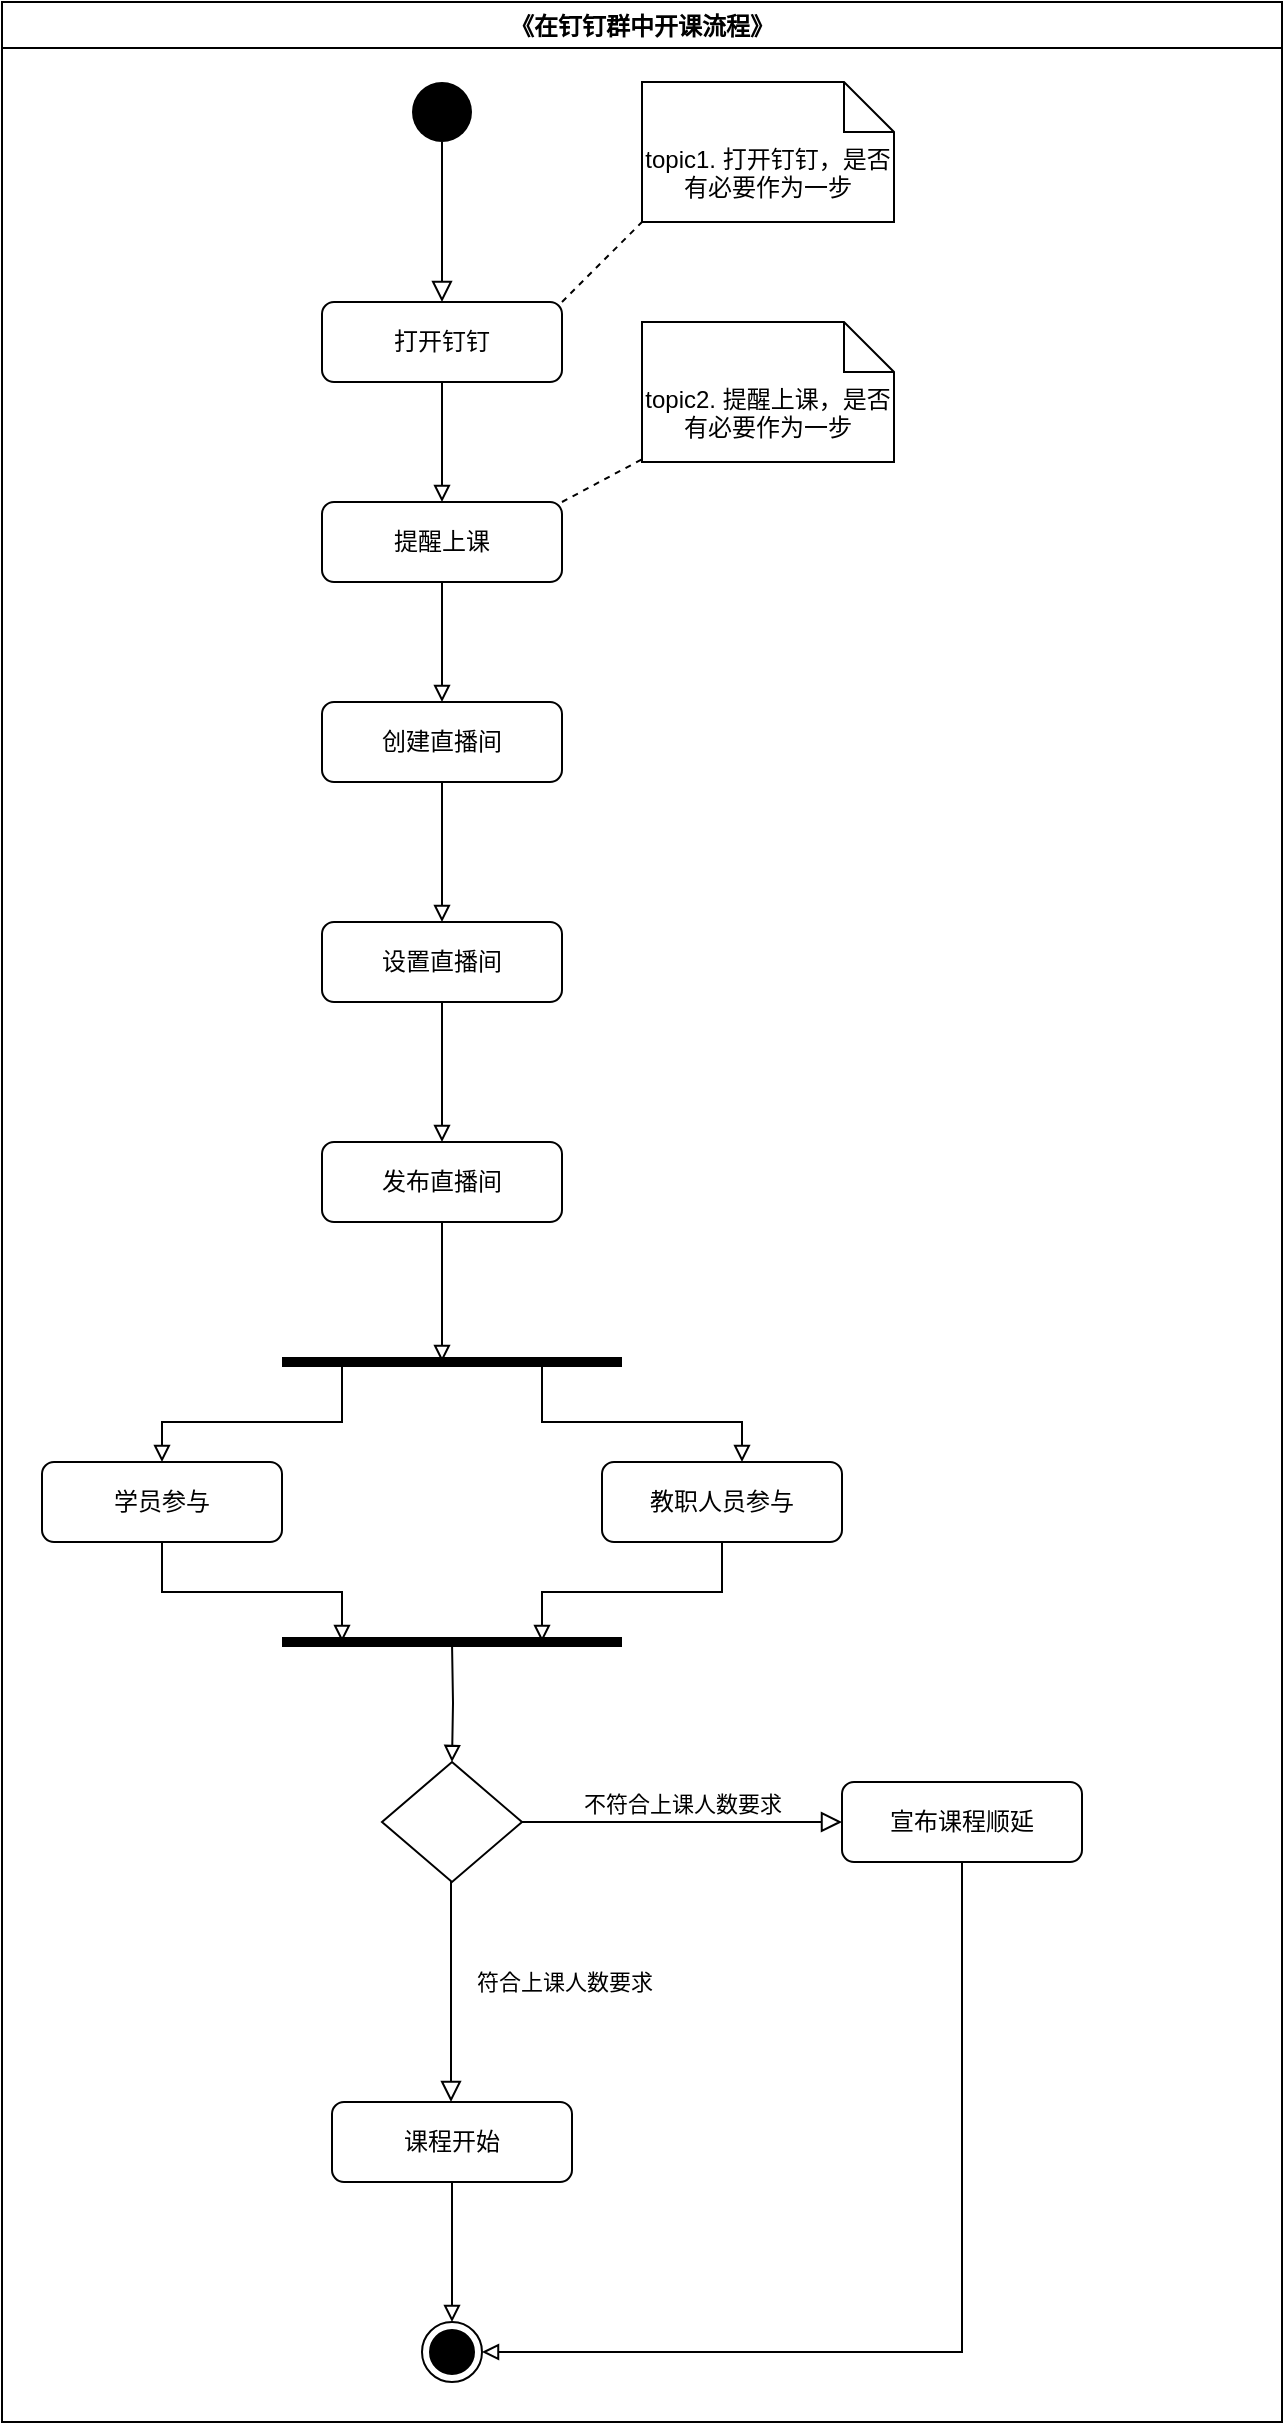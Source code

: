 <mxfile version="15.5.8" type="github">
  <diagram id="C5RBs43oDa-KdzZeNtuy" name="Page-1">
    <mxGraphModel dx="1019" dy="682" grid="1" gridSize="10" guides="1" tooltips="1" connect="1" arrows="1" fold="1" page="1" pageScale="1" pageWidth="827" pageHeight="1169" math="0" shadow="0">
      <root>
        <mxCell id="WIyWlLk6GJQsqaUBKTNV-0" />
        <mxCell id="WIyWlLk6GJQsqaUBKTNV-1" parent="WIyWlLk6GJQsqaUBKTNV-0" />
        <mxCell id="0bu4ry8F_o3Gr1RLxd_W-37" value="《在钉钉群中开课流程》" style="swimlane;shadow=0;sketch=0;fillStyle=auto;rounded=0;swimlaneLine=1;glass=0;fillColor=none;swimlaneFillColor=default;" vertex="1" parent="WIyWlLk6GJQsqaUBKTNV-1">
          <mxGeometry width="640" height="1210" as="geometry" />
        </mxCell>
        <mxCell id="0bu4ry8F_o3Gr1RLxd_W-19" style="edgeStyle=orthogonalEdgeStyle;rounded=0;orthogonalLoop=1;jettySize=auto;html=1;entryX=0.5;entryY=0;entryDx=0;entryDy=0;strokeWidth=1;endArrow=block;endFill=0;" edge="1" parent="WIyWlLk6GJQsqaUBKTNV-1" source="WIyWlLk6GJQsqaUBKTNV-3" target="0bu4ry8F_o3Gr1RLxd_W-5">
          <mxGeometry relative="1" as="geometry" />
        </mxCell>
        <mxCell id="WIyWlLk6GJQsqaUBKTNV-3" value="打开钉钉" style="rounded=1;whiteSpace=wrap;html=1;fontSize=12;glass=0;strokeWidth=1;shadow=0;" parent="WIyWlLk6GJQsqaUBKTNV-1" vertex="1">
          <mxGeometry x="160" y="150" width="120" height="40" as="geometry" />
        </mxCell>
        <mxCell id="WIyWlLk6GJQsqaUBKTNV-8" value="符合上课人数要求" style="rounded=0;html=1;jettySize=auto;orthogonalLoop=1;fontSize=11;endArrow=block;endFill=0;endSize=8;strokeWidth=1;shadow=0;labelBackgroundColor=none;edgeStyle=orthogonalEdgeStyle;" parent="WIyWlLk6GJQsqaUBKTNV-1" edge="1">
          <mxGeometry x="0.2" y="56" relative="1" as="geometry">
            <mxPoint as="offset" />
            <mxPoint x="224.5" y="900" as="sourcePoint" />
            <mxPoint x="224.5" y="1050" as="targetPoint" />
            <Array as="points">
              <mxPoint x="224.5" y="910" />
              <mxPoint x="224.5" y="910" />
            </Array>
          </mxGeometry>
        </mxCell>
        <mxCell id="WIyWlLk6GJQsqaUBKTNV-9" value="不符合上课人数要求" style="edgeStyle=orthogonalEdgeStyle;rounded=0;html=1;jettySize=auto;orthogonalLoop=1;fontSize=11;endArrow=block;endFill=0;endSize=8;strokeWidth=1;shadow=0;labelBackgroundColor=none;exitX=1;exitY=0.5;exitDx=0;exitDy=0;" parent="WIyWlLk6GJQsqaUBKTNV-1" source="0bu4ry8F_o3Gr1RLxd_W-17" edge="1">
          <mxGeometry y="10" relative="1" as="geometry">
            <mxPoint as="offset" />
            <mxPoint x="540" y="780" as="sourcePoint" />
            <mxPoint x="420" y="910" as="targetPoint" />
          </mxGeometry>
        </mxCell>
        <mxCell id="0bu4ry8F_o3Gr1RLxd_W-0" value="" style="ellipse;fillColor=#000000;strokeColor=none;" vertex="1" parent="WIyWlLk6GJQsqaUBKTNV-1">
          <mxGeometry x="205" y="40" width="30" height="30" as="geometry" />
        </mxCell>
        <mxCell id="0bu4ry8F_o3Gr1RLxd_W-4" value="" style="rounded=0;html=1;jettySize=auto;orthogonalLoop=1;fontSize=11;endArrow=block;endFill=0;endSize=8;strokeWidth=1;shadow=0;labelBackgroundColor=none;edgeStyle=orthogonalEdgeStyle;exitX=0.5;exitY=1;exitDx=0;exitDy=0;entryX=0.5;entryY=0;entryDx=0;entryDy=0;" edge="1" parent="WIyWlLk6GJQsqaUBKTNV-1" source="0bu4ry8F_o3Gr1RLxd_W-0" target="WIyWlLk6GJQsqaUBKTNV-3">
          <mxGeometry relative="1" as="geometry">
            <mxPoint x="230" y="130" as="sourcePoint" />
            <mxPoint x="410" y="100" as="targetPoint" />
          </mxGeometry>
        </mxCell>
        <mxCell id="0bu4ry8F_o3Gr1RLxd_W-20" style="edgeStyle=orthogonalEdgeStyle;rounded=0;orthogonalLoop=1;jettySize=auto;html=1;entryX=0.5;entryY=0;entryDx=0;entryDy=0;endArrow=block;endFill=0;strokeWidth=1;" edge="1" parent="WIyWlLk6GJQsqaUBKTNV-1" source="0bu4ry8F_o3Gr1RLxd_W-5" target="0bu4ry8F_o3Gr1RLxd_W-6">
          <mxGeometry relative="1" as="geometry" />
        </mxCell>
        <mxCell id="0bu4ry8F_o3Gr1RLxd_W-5" value="提醒上课" style="rounded=1;whiteSpace=wrap;html=1;fontSize=12;glass=0;strokeWidth=1;shadow=0;" vertex="1" parent="WIyWlLk6GJQsqaUBKTNV-1">
          <mxGeometry x="160" y="250" width="120" height="40" as="geometry" />
        </mxCell>
        <mxCell id="0bu4ry8F_o3Gr1RLxd_W-21" style="edgeStyle=orthogonalEdgeStyle;rounded=0;orthogonalLoop=1;jettySize=auto;html=1;entryX=0.5;entryY=0;entryDx=0;entryDy=0;endArrow=block;endFill=0;strokeWidth=1;" edge="1" parent="WIyWlLk6GJQsqaUBKTNV-1" source="0bu4ry8F_o3Gr1RLxd_W-6" target="0bu4ry8F_o3Gr1RLxd_W-12">
          <mxGeometry relative="1" as="geometry" />
        </mxCell>
        <mxCell id="0bu4ry8F_o3Gr1RLxd_W-6" value="创建直播间" style="rounded=1;whiteSpace=wrap;html=1;fontSize=12;glass=0;strokeWidth=1;shadow=0;" vertex="1" parent="WIyWlLk6GJQsqaUBKTNV-1">
          <mxGeometry x="160" y="350" width="120" height="40" as="geometry" />
        </mxCell>
        <mxCell id="0bu4ry8F_o3Gr1RLxd_W-7" value="topic1. 打开钉钉，是否有必要作为一步&lt;br&gt;" style="shape=note2;boundedLbl=1;whiteSpace=wrap;html=1;size=25;verticalAlign=top;align=center;" vertex="1" parent="WIyWlLk6GJQsqaUBKTNV-1">
          <mxGeometry x="320" y="40" width="126" height="70" as="geometry" />
        </mxCell>
        <mxCell id="0bu4ry8F_o3Gr1RLxd_W-8" value="" style="endArrow=none;dashed=1;html=1;rounded=0;entryX=0;entryY=1;entryDx=0;entryDy=0;entryPerimeter=0;exitX=1;exitY=0;exitDx=0;exitDy=0;" edge="1" parent="WIyWlLk6GJQsqaUBKTNV-1" source="WIyWlLk6GJQsqaUBKTNV-3" target="0bu4ry8F_o3Gr1RLxd_W-7">
          <mxGeometry width="50" height="50" relative="1" as="geometry">
            <mxPoint x="270" y="160" as="sourcePoint" />
            <mxPoint x="320" y="110" as="targetPoint" />
          </mxGeometry>
        </mxCell>
        <mxCell id="0bu4ry8F_o3Gr1RLxd_W-9" value="topic2. 提醒上课，是否有必要作为一步" style="shape=note2;boundedLbl=1;whiteSpace=wrap;html=1;size=25;verticalAlign=top;align=center;" vertex="1" parent="WIyWlLk6GJQsqaUBKTNV-1">
          <mxGeometry x="320" y="160" width="126" height="70" as="geometry" />
        </mxCell>
        <mxCell id="0bu4ry8F_o3Gr1RLxd_W-11" value="" style="endArrow=none;dashed=1;html=1;rounded=0;exitX=1;exitY=0;exitDx=0;exitDy=0;" edge="1" parent="WIyWlLk6GJQsqaUBKTNV-1" source="0bu4ry8F_o3Gr1RLxd_W-5" target="0bu4ry8F_o3Gr1RLxd_W-9">
          <mxGeometry width="50" height="50" relative="1" as="geometry">
            <mxPoint x="300" y="150" as="sourcePoint" />
            <mxPoint x="330" y="120" as="targetPoint" />
          </mxGeometry>
        </mxCell>
        <mxCell id="0bu4ry8F_o3Gr1RLxd_W-22" style="edgeStyle=orthogonalEdgeStyle;rounded=0;orthogonalLoop=1;jettySize=auto;html=1;entryX=0.5;entryY=0;entryDx=0;entryDy=0;endArrow=block;endFill=0;strokeWidth=1;" edge="1" parent="WIyWlLk6GJQsqaUBKTNV-1" source="0bu4ry8F_o3Gr1RLxd_W-12" target="0bu4ry8F_o3Gr1RLxd_W-13">
          <mxGeometry relative="1" as="geometry" />
        </mxCell>
        <mxCell id="0bu4ry8F_o3Gr1RLxd_W-12" value="设置直播间" style="rounded=1;whiteSpace=wrap;html=1;fontSize=12;glass=0;strokeWidth=1;shadow=0;" vertex="1" parent="WIyWlLk6GJQsqaUBKTNV-1">
          <mxGeometry x="160" y="460" width="120" height="40" as="geometry" />
        </mxCell>
        <mxCell id="0bu4ry8F_o3Gr1RLxd_W-23" style="edgeStyle=orthogonalEdgeStyle;rounded=0;orthogonalLoop=1;jettySize=auto;html=1;exitX=0.5;exitY=1;exitDx=0;exitDy=0;endArrow=block;endFill=0;strokeWidth=1;" edge="1" parent="WIyWlLk6GJQsqaUBKTNV-1" source="0bu4ry8F_o3Gr1RLxd_W-13">
          <mxGeometry relative="1" as="geometry">
            <mxPoint x="220" y="680" as="targetPoint" />
          </mxGeometry>
        </mxCell>
        <mxCell id="0bu4ry8F_o3Gr1RLxd_W-13" value="发布直播间" style="rounded=1;whiteSpace=wrap;html=1;fontSize=12;glass=0;strokeWidth=1;shadow=0;" vertex="1" parent="WIyWlLk6GJQsqaUBKTNV-1">
          <mxGeometry x="160" y="570" width="120" height="40" as="geometry" />
        </mxCell>
        <mxCell id="0bu4ry8F_o3Gr1RLxd_W-27" style="edgeStyle=elbowEdgeStyle;rounded=0;orthogonalLoop=1;jettySize=auto;html=1;exitX=0.5;exitY=1;exitDx=0;exitDy=0;endArrow=block;endFill=0;strokeWidth=1;elbow=vertical;" edge="1" parent="WIyWlLk6GJQsqaUBKTNV-1" source="0bu4ry8F_o3Gr1RLxd_W-14">
          <mxGeometry relative="1" as="geometry">
            <mxPoint x="170" y="820" as="targetPoint" />
          </mxGeometry>
        </mxCell>
        <mxCell id="0bu4ry8F_o3Gr1RLxd_W-14" value="学员参与" style="rounded=1;whiteSpace=wrap;html=1;fontSize=12;glass=0;strokeWidth=1;shadow=0;" vertex="1" parent="WIyWlLk6GJQsqaUBKTNV-1">
          <mxGeometry x="20" y="730" width="120" height="40" as="geometry" />
        </mxCell>
        <mxCell id="0bu4ry8F_o3Gr1RLxd_W-28" style="edgeStyle=elbowEdgeStyle;rounded=0;orthogonalLoop=1;jettySize=auto;html=1;endArrow=block;endFill=0;strokeWidth=1;elbow=vertical;" edge="1" parent="WIyWlLk6GJQsqaUBKTNV-1" source="0bu4ry8F_o3Gr1RLxd_W-15">
          <mxGeometry relative="1" as="geometry">
            <mxPoint x="270" y="820" as="targetPoint" />
          </mxGeometry>
        </mxCell>
        <mxCell id="0bu4ry8F_o3Gr1RLxd_W-15" value="教职人员参与" style="rounded=1;whiteSpace=wrap;html=1;fontSize=12;glass=0;strokeWidth=1;shadow=0;" vertex="1" parent="WIyWlLk6GJQsqaUBKTNV-1">
          <mxGeometry x="300" y="730" width="120" height="40" as="geometry" />
        </mxCell>
        <mxCell id="0bu4ry8F_o3Gr1RLxd_W-16" value="" style="endArrow=none;html=1;rounded=0;strokeWidth=5;" edge="1" parent="WIyWlLk6GJQsqaUBKTNV-1">
          <mxGeometry width="50" height="50" relative="1" as="geometry">
            <mxPoint x="140" y="680" as="sourcePoint" />
            <mxPoint x="310" y="680" as="targetPoint" />
          </mxGeometry>
        </mxCell>
        <mxCell id="0bu4ry8F_o3Gr1RLxd_W-17" value="" style="rhombus;whiteSpace=wrap;html=1;shadow=0;fontFamily=Helvetica;fontSize=12;align=center;strokeWidth=1;spacing=6;spacingTop=-4;" vertex="1" parent="WIyWlLk6GJQsqaUBKTNV-1">
          <mxGeometry x="190" y="880" width="70" height="60" as="geometry" />
        </mxCell>
        <mxCell id="0bu4ry8F_o3Gr1RLxd_W-24" style="rounded=0;orthogonalLoop=1;jettySize=auto;html=1;endArrow=block;endFill=0;strokeWidth=1;entryX=0.5;entryY=0;entryDx=0;entryDy=0;edgeStyle=orthogonalEdgeStyle;" edge="1" parent="WIyWlLk6GJQsqaUBKTNV-1" target="0bu4ry8F_o3Gr1RLxd_W-14">
          <mxGeometry relative="1" as="geometry">
            <mxPoint x="230" y="690" as="targetPoint" />
            <mxPoint x="170" y="680" as="sourcePoint" />
            <Array as="points">
              <mxPoint x="170" y="710" />
              <mxPoint x="80" y="710" />
            </Array>
          </mxGeometry>
        </mxCell>
        <mxCell id="0bu4ry8F_o3Gr1RLxd_W-25" style="rounded=0;orthogonalLoop=1;jettySize=auto;html=1;endArrow=block;endFill=0;strokeWidth=1;edgeStyle=orthogonalEdgeStyle;" edge="1" parent="WIyWlLk6GJQsqaUBKTNV-1" target="0bu4ry8F_o3Gr1RLxd_W-15">
          <mxGeometry relative="1" as="geometry">
            <mxPoint x="370" y="710" as="targetPoint" />
            <mxPoint x="240" y="680" as="sourcePoint" />
            <Array as="points">
              <mxPoint x="270" y="680" />
              <mxPoint x="270" y="710" />
              <mxPoint x="370" y="710" />
            </Array>
          </mxGeometry>
        </mxCell>
        <mxCell id="0bu4ry8F_o3Gr1RLxd_W-26" value="" style="endArrow=none;html=1;rounded=0;strokeWidth=5;" edge="1" parent="WIyWlLk6GJQsqaUBKTNV-1">
          <mxGeometry width="50" height="50" relative="1" as="geometry">
            <mxPoint x="140" y="820" as="sourcePoint" />
            <mxPoint x="310" y="820" as="targetPoint" />
          </mxGeometry>
        </mxCell>
        <mxCell id="0bu4ry8F_o3Gr1RLxd_W-30" style="edgeStyle=orthogonalEdgeStyle;rounded=0;orthogonalLoop=1;jettySize=auto;html=1;endArrow=block;endFill=0;strokeWidth=1;entryX=0.5;entryY=0;entryDx=0;entryDy=0;" edge="1" parent="WIyWlLk6GJQsqaUBKTNV-1" target="0bu4ry8F_o3Gr1RLxd_W-17">
          <mxGeometry relative="1" as="geometry">
            <mxPoint x="460" y="910" as="targetPoint" />
            <mxPoint x="225" y="820" as="sourcePoint" />
          </mxGeometry>
        </mxCell>
        <mxCell id="0bu4ry8F_o3Gr1RLxd_W-35" style="edgeStyle=elbowEdgeStyle;rounded=0;orthogonalLoop=1;jettySize=auto;elbow=vertical;html=1;exitX=0.5;exitY=1;exitDx=0;exitDy=0;endArrow=block;endFill=0;strokeWidth=1;" edge="1" parent="WIyWlLk6GJQsqaUBKTNV-1" source="0bu4ry8F_o3Gr1RLxd_W-31" target="0bu4ry8F_o3Gr1RLxd_W-34">
          <mxGeometry relative="1" as="geometry" />
        </mxCell>
        <mxCell id="0bu4ry8F_o3Gr1RLxd_W-31" value="课程开始" style="rounded=1;whiteSpace=wrap;html=1;fontSize=12;glass=0;strokeWidth=1;shadow=0;" vertex="1" parent="WIyWlLk6GJQsqaUBKTNV-1">
          <mxGeometry x="165" y="1050" width="120" height="40" as="geometry" />
        </mxCell>
        <mxCell id="0bu4ry8F_o3Gr1RLxd_W-36" style="edgeStyle=elbowEdgeStyle;rounded=0;orthogonalLoop=1;jettySize=auto;html=1;entryX=1;entryY=0.5;entryDx=0;entryDy=0;endArrow=block;endFill=0;strokeWidth=1;" edge="1" parent="WIyWlLk6GJQsqaUBKTNV-1" source="0bu4ry8F_o3Gr1RLxd_W-33" target="0bu4ry8F_o3Gr1RLxd_W-34">
          <mxGeometry relative="1" as="geometry">
            <Array as="points">
              <mxPoint x="480" y="1040" />
            </Array>
          </mxGeometry>
        </mxCell>
        <mxCell id="0bu4ry8F_o3Gr1RLxd_W-33" value="宣布课程顺延" style="rounded=1;whiteSpace=wrap;html=1;fontSize=12;glass=0;strokeWidth=1;shadow=0;" vertex="1" parent="WIyWlLk6GJQsqaUBKTNV-1">
          <mxGeometry x="420" y="890" width="120" height="40" as="geometry" />
        </mxCell>
        <mxCell id="0bu4ry8F_o3Gr1RLxd_W-34" value="" style="ellipse;html=1;shape=endState;fillColor=#000000;strokeColor=#000000;" vertex="1" parent="WIyWlLk6GJQsqaUBKTNV-1">
          <mxGeometry x="210" y="1160" width="30" height="30" as="geometry" />
        </mxCell>
      </root>
    </mxGraphModel>
  </diagram>
</mxfile>
